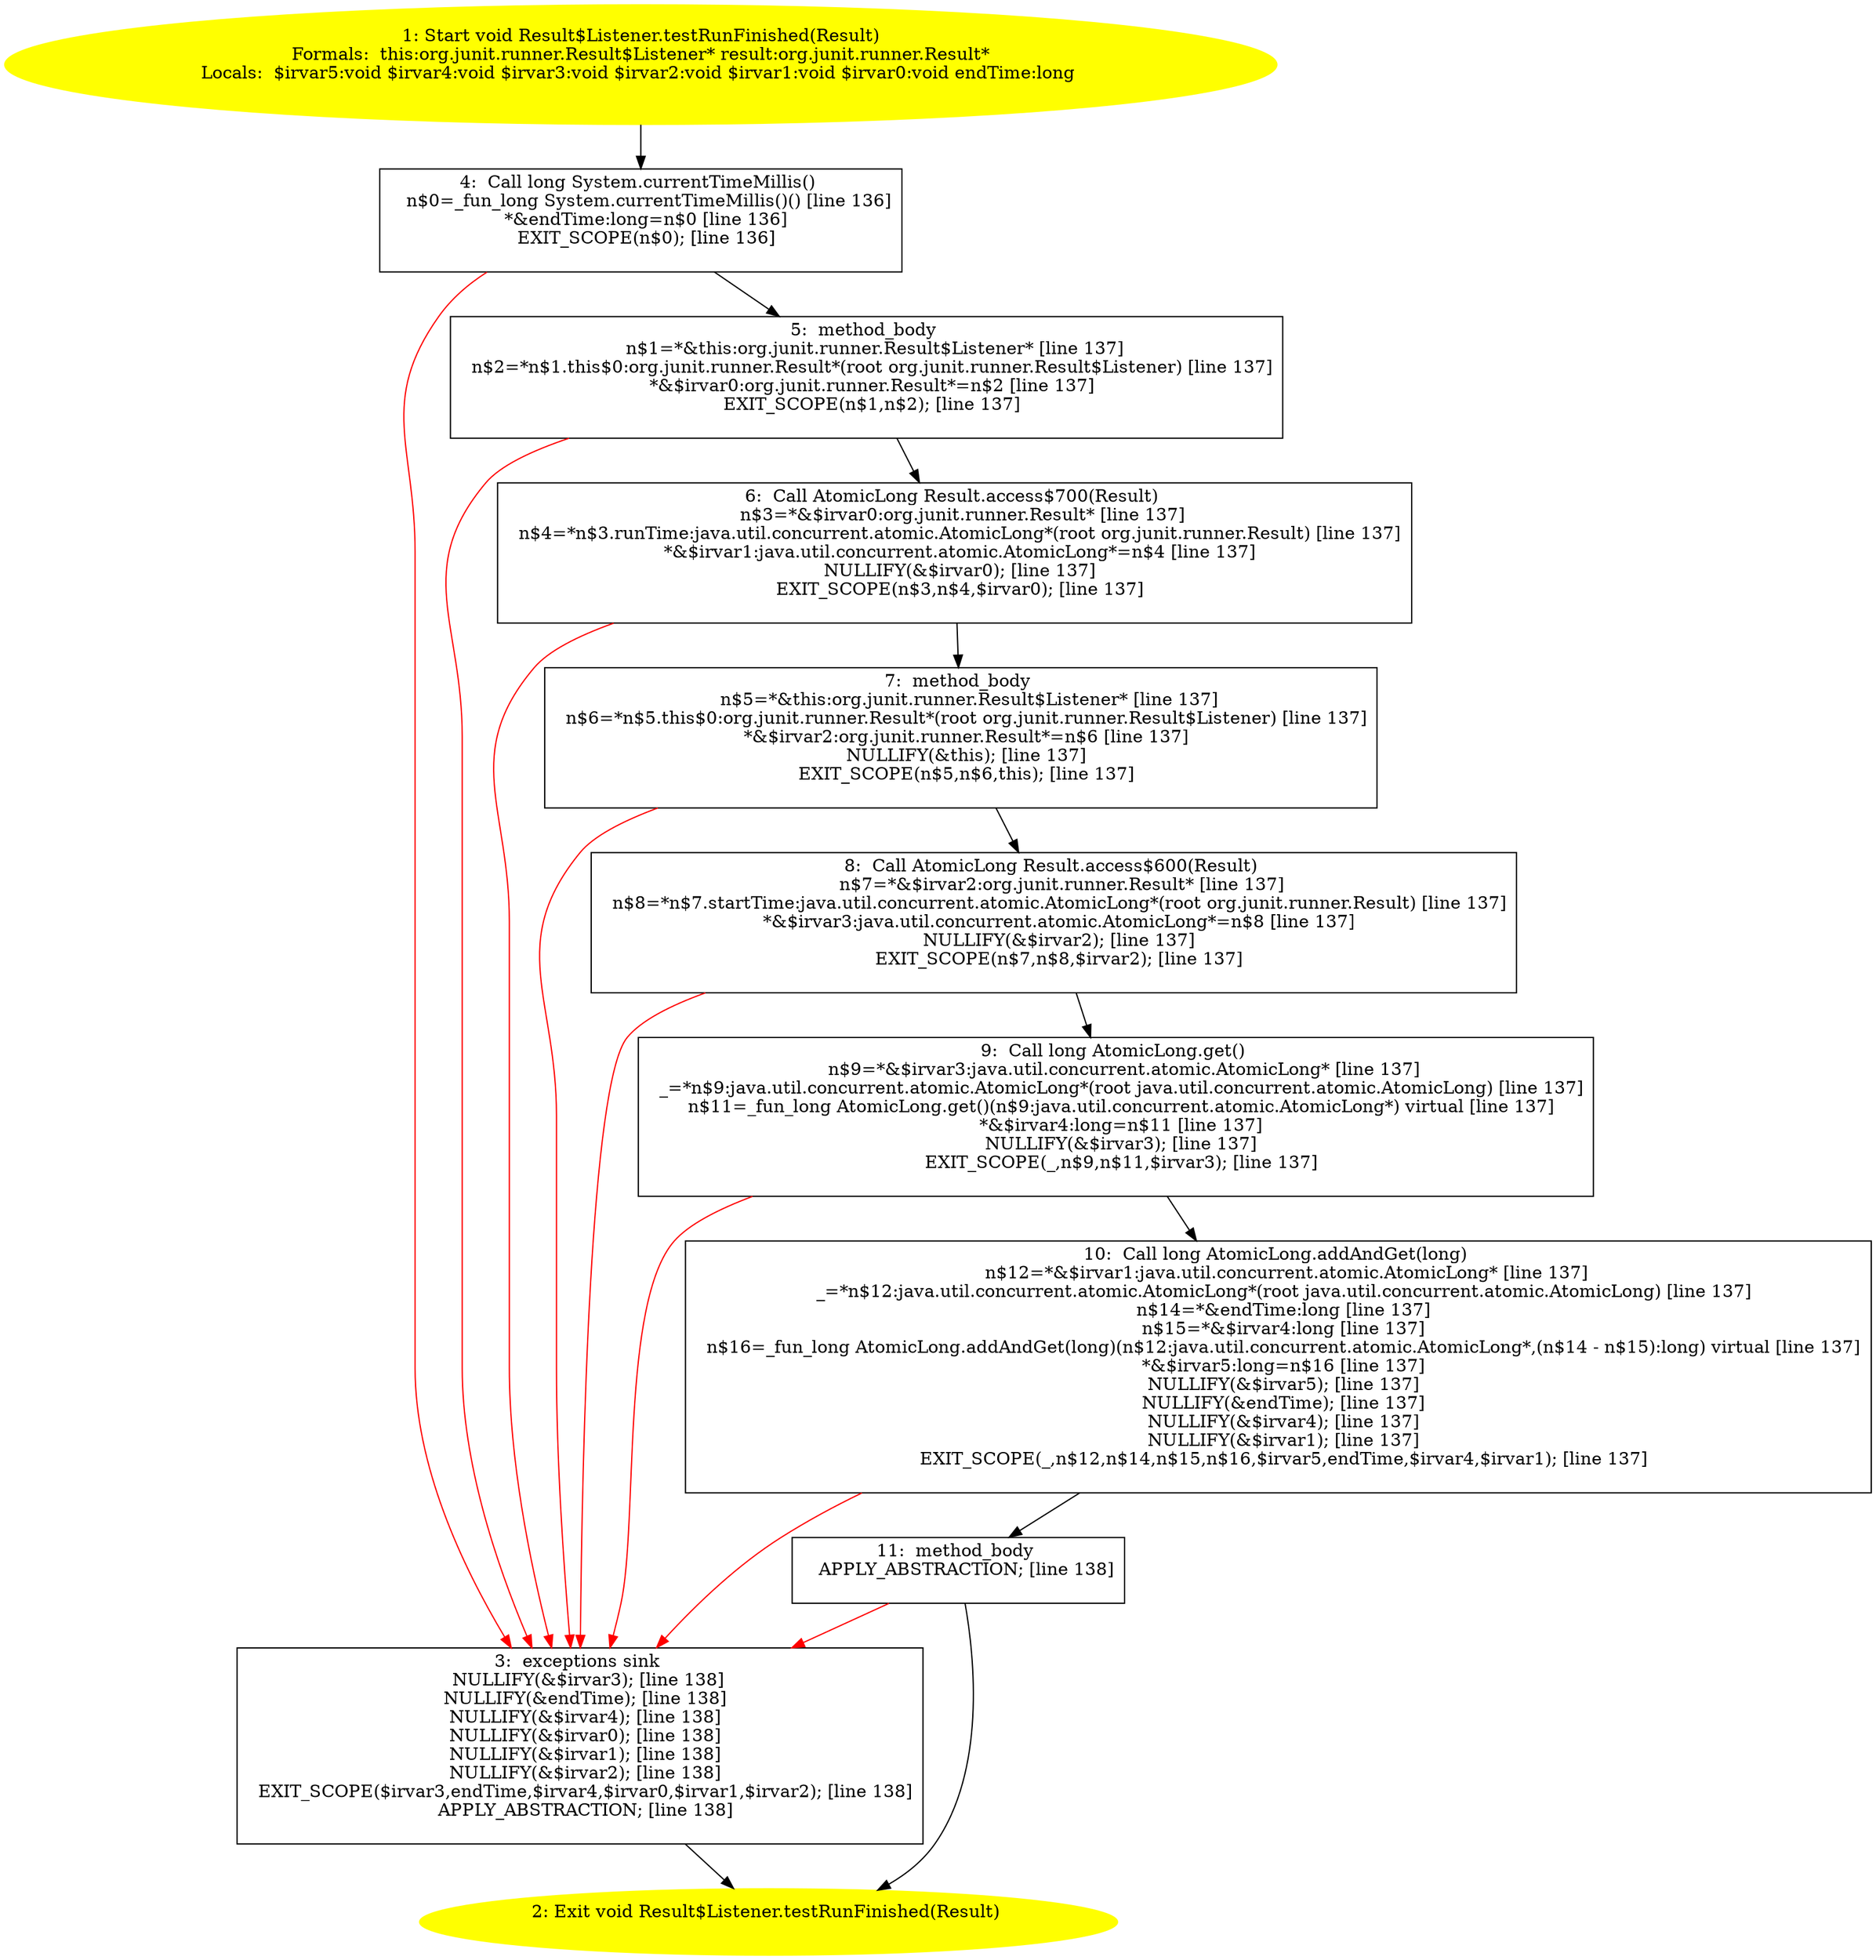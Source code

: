/* @generated */
digraph cfg {
"org.junit.runner.Result$Listener.testRunFinished(org.junit.runner.Result):void.df3d29fdbb4a3953ae0685d77317b834_1" [label="1: Start void Result$Listener.testRunFinished(Result)\nFormals:  this:org.junit.runner.Result$Listener* result:org.junit.runner.Result*\nLocals:  $irvar5:void $irvar4:void $irvar3:void $irvar2:void $irvar1:void $irvar0:void endTime:long \n  " color=yellow style=filled]
	

	 "org.junit.runner.Result$Listener.testRunFinished(org.junit.runner.Result):void.df3d29fdbb4a3953ae0685d77317b834_1" -> "org.junit.runner.Result$Listener.testRunFinished(org.junit.runner.Result):void.df3d29fdbb4a3953ae0685d77317b834_4" ;
"org.junit.runner.Result$Listener.testRunFinished(org.junit.runner.Result):void.df3d29fdbb4a3953ae0685d77317b834_2" [label="2: Exit void Result$Listener.testRunFinished(Result) \n  " color=yellow style=filled]
	

"org.junit.runner.Result$Listener.testRunFinished(org.junit.runner.Result):void.df3d29fdbb4a3953ae0685d77317b834_3" [label="3:  exceptions sink \n   NULLIFY(&$irvar3); [line 138]\n  NULLIFY(&endTime); [line 138]\n  NULLIFY(&$irvar4); [line 138]\n  NULLIFY(&$irvar0); [line 138]\n  NULLIFY(&$irvar1); [line 138]\n  NULLIFY(&$irvar2); [line 138]\n  EXIT_SCOPE($irvar3,endTime,$irvar4,$irvar0,$irvar1,$irvar2); [line 138]\n  APPLY_ABSTRACTION; [line 138]\n " shape="box"]
	

	 "org.junit.runner.Result$Listener.testRunFinished(org.junit.runner.Result):void.df3d29fdbb4a3953ae0685d77317b834_3" -> "org.junit.runner.Result$Listener.testRunFinished(org.junit.runner.Result):void.df3d29fdbb4a3953ae0685d77317b834_2" ;
"org.junit.runner.Result$Listener.testRunFinished(org.junit.runner.Result):void.df3d29fdbb4a3953ae0685d77317b834_4" [label="4:  Call long System.currentTimeMillis() \n   n$0=_fun_long System.currentTimeMillis()() [line 136]\n  *&endTime:long=n$0 [line 136]\n  EXIT_SCOPE(n$0); [line 136]\n " shape="box"]
	

	 "org.junit.runner.Result$Listener.testRunFinished(org.junit.runner.Result):void.df3d29fdbb4a3953ae0685d77317b834_4" -> "org.junit.runner.Result$Listener.testRunFinished(org.junit.runner.Result):void.df3d29fdbb4a3953ae0685d77317b834_5" ;
	 "org.junit.runner.Result$Listener.testRunFinished(org.junit.runner.Result):void.df3d29fdbb4a3953ae0685d77317b834_4" -> "org.junit.runner.Result$Listener.testRunFinished(org.junit.runner.Result):void.df3d29fdbb4a3953ae0685d77317b834_3" [color="red" ];
"org.junit.runner.Result$Listener.testRunFinished(org.junit.runner.Result):void.df3d29fdbb4a3953ae0685d77317b834_5" [label="5:  method_body \n   n$1=*&this:org.junit.runner.Result$Listener* [line 137]\n  n$2=*n$1.this$0:org.junit.runner.Result*(root org.junit.runner.Result$Listener) [line 137]\n  *&$irvar0:org.junit.runner.Result*=n$2 [line 137]\n  EXIT_SCOPE(n$1,n$2); [line 137]\n " shape="box"]
	

	 "org.junit.runner.Result$Listener.testRunFinished(org.junit.runner.Result):void.df3d29fdbb4a3953ae0685d77317b834_5" -> "org.junit.runner.Result$Listener.testRunFinished(org.junit.runner.Result):void.df3d29fdbb4a3953ae0685d77317b834_6" ;
	 "org.junit.runner.Result$Listener.testRunFinished(org.junit.runner.Result):void.df3d29fdbb4a3953ae0685d77317b834_5" -> "org.junit.runner.Result$Listener.testRunFinished(org.junit.runner.Result):void.df3d29fdbb4a3953ae0685d77317b834_3" [color="red" ];
"org.junit.runner.Result$Listener.testRunFinished(org.junit.runner.Result):void.df3d29fdbb4a3953ae0685d77317b834_6" [label="6:  Call AtomicLong Result.access$700(Result) \n   n$3=*&$irvar0:org.junit.runner.Result* [line 137]\n  n$4=*n$3.runTime:java.util.concurrent.atomic.AtomicLong*(root org.junit.runner.Result) [line 137]\n  *&$irvar1:java.util.concurrent.atomic.AtomicLong*=n$4 [line 137]\n  NULLIFY(&$irvar0); [line 137]\n  EXIT_SCOPE(n$3,n$4,$irvar0); [line 137]\n " shape="box"]
	

	 "org.junit.runner.Result$Listener.testRunFinished(org.junit.runner.Result):void.df3d29fdbb4a3953ae0685d77317b834_6" -> "org.junit.runner.Result$Listener.testRunFinished(org.junit.runner.Result):void.df3d29fdbb4a3953ae0685d77317b834_7" ;
	 "org.junit.runner.Result$Listener.testRunFinished(org.junit.runner.Result):void.df3d29fdbb4a3953ae0685d77317b834_6" -> "org.junit.runner.Result$Listener.testRunFinished(org.junit.runner.Result):void.df3d29fdbb4a3953ae0685d77317b834_3" [color="red" ];
"org.junit.runner.Result$Listener.testRunFinished(org.junit.runner.Result):void.df3d29fdbb4a3953ae0685d77317b834_7" [label="7:  method_body \n   n$5=*&this:org.junit.runner.Result$Listener* [line 137]\n  n$6=*n$5.this$0:org.junit.runner.Result*(root org.junit.runner.Result$Listener) [line 137]\n  *&$irvar2:org.junit.runner.Result*=n$6 [line 137]\n  NULLIFY(&this); [line 137]\n  EXIT_SCOPE(n$5,n$6,this); [line 137]\n " shape="box"]
	

	 "org.junit.runner.Result$Listener.testRunFinished(org.junit.runner.Result):void.df3d29fdbb4a3953ae0685d77317b834_7" -> "org.junit.runner.Result$Listener.testRunFinished(org.junit.runner.Result):void.df3d29fdbb4a3953ae0685d77317b834_8" ;
	 "org.junit.runner.Result$Listener.testRunFinished(org.junit.runner.Result):void.df3d29fdbb4a3953ae0685d77317b834_7" -> "org.junit.runner.Result$Listener.testRunFinished(org.junit.runner.Result):void.df3d29fdbb4a3953ae0685d77317b834_3" [color="red" ];
"org.junit.runner.Result$Listener.testRunFinished(org.junit.runner.Result):void.df3d29fdbb4a3953ae0685d77317b834_8" [label="8:  Call AtomicLong Result.access$600(Result) \n   n$7=*&$irvar2:org.junit.runner.Result* [line 137]\n  n$8=*n$7.startTime:java.util.concurrent.atomic.AtomicLong*(root org.junit.runner.Result) [line 137]\n  *&$irvar3:java.util.concurrent.atomic.AtomicLong*=n$8 [line 137]\n  NULLIFY(&$irvar2); [line 137]\n  EXIT_SCOPE(n$7,n$8,$irvar2); [line 137]\n " shape="box"]
	

	 "org.junit.runner.Result$Listener.testRunFinished(org.junit.runner.Result):void.df3d29fdbb4a3953ae0685d77317b834_8" -> "org.junit.runner.Result$Listener.testRunFinished(org.junit.runner.Result):void.df3d29fdbb4a3953ae0685d77317b834_9" ;
	 "org.junit.runner.Result$Listener.testRunFinished(org.junit.runner.Result):void.df3d29fdbb4a3953ae0685d77317b834_8" -> "org.junit.runner.Result$Listener.testRunFinished(org.junit.runner.Result):void.df3d29fdbb4a3953ae0685d77317b834_3" [color="red" ];
"org.junit.runner.Result$Listener.testRunFinished(org.junit.runner.Result):void.df3d29fdbb4a3953ae0685d77317b834_9" [label="9:  Call long AtomicLong.get() \n   n$9=*&$irvar3:java.util.concurrent.atomic.AtomicLong* [line 137]\n  _=*n$9:java.util.concurrent.atomic.AtomicLong*(root java.util.concurrent.atomic.AtomicLong) [line 137]\n  n$11=_fun_long AtomicLong.get()(n$9:java.util.concurrent.atomic.AtomicLong*) virtual [line 137]\n  *&$irvar4:long=n$11 [line 137]\n  NULLIFY(&$irvar3); [line 137]\n  EXIT_SCOPE(_,n$9,n$11,$irvar3); [line 137]\n " shape="box"]
	

	 "org.junit.runner.Result$Listener.testRunFinished(org.junit.runner.Result):void.df3d29fdbb4a3953ae0685d77317b834_9" -> "org.junit.runner.Result$Listener.testRunFinished(org.junit.runner.Result):void.df3d29fdbb4a3953ae0685d77317b834_10" ;
	 "org.junit.runner.Result$Listener.testRunFinished(org.junit.runner.Result):void.df3d29fdbb4a3953ae0685d77317b834_9" -> "org.junit.runner.Result$Listener.testRunFinished(org.junit.runner.Result):void.df3d29fdbb4a3953ae0685d77317b834_3" [color="red" ];
"org.junit.runner.Result$Listener.testRunFinished(org.junit.runner.Result):void.df3d29fdbb4a3953ae0685d77317b834_10" [label="10:  Call long AtomicLong.addAndGet(long) \n   n$12=*&$irvar1:java.util.concurrent.atomic.AtomicLong* [line 137]\n  _=*n$12:java.util.concurrent.atomic.AtomicLong*(root java.util.concurrent.atomic.AtomicLong) [line 137]\n  n$14=*&endTime:long [line 137]\n  n$15=*&$irvar4:long [line 137]\n  n$16=_fun_long AtomicLong.addAndGet(long)(n$12:java.util.concurrent.atomic.AtomicLong*,(n$14 - n$15):long) virtual [line 137]\n  *&$irvar5:long=n$16 [line 137]\n  NULLIFY(&$irvar5); [line 137]\n  NULLIFY(&endTime); [line 137]\n  NULLIFY(&$irvar4); [line 137]\n  NULLIFY(&$irvar1); [line 137]\n  EXIT_SCOPE(_,n$12,n$14,n$15,n$16,$irvar5,endTime,$irvar4,$irvar1); [line 137]\n " shape="box"]
	

	 "org.junit.runner.Result$Listener.testRunFinished(org.junit.runner.Result):void.df3d29fdbb4a3953ae0685d77317b834_10" -> "org.junit.runner.Result$Listener.testRunFinished(org.junit.runner.Result):void.df3d29fdbb4a3953ae0685d77317b834_11" ;
	 "org.junit.runner.Result$Listener.testRunFinished(org.junit.runner.Result):void.df3d29fdbb4a3953ae0685d77317b834_10" -> "org.junit.runner.Result$Listener.testRunFinished(org.junit.runner.Result):void.df3d29fdbb4a3953ae0685d77317b834_3" [color="red" ];
"org.junit.runner.Result$Listener.testRunFinished(org.junit.runner.Result):void.df3d29fdbb4a3953ae0685d77317b834_11" [label="11:  method_body \n   APPLY_ABSTRACTION; [line 138]\n " shape="box"]
	

	 "org.junit.runner.Result$Listener.testRunFinished(org.junit.runner.Result):void.df3d29fdbb4a3953ae0685d77317b834_11" -> "org.junit.runner.Result$Listener.testRunFinished(org.junit.runner.Result):void.df3d29fdbb4a3953ae0685d77317b834_2" ;
	 "org.junit.runner.Result$Listener.testRunFinished(org.junit.runner.Result):void.df3d29fdbb4a3953ae0685d77317b834_11" -> "org.junit.runner.Result$Listener.testRunFinished(org.junit.runner.Result):void.df3d29fdbb4a3953ae0685d77317b834_3" [color="red" ];
}

